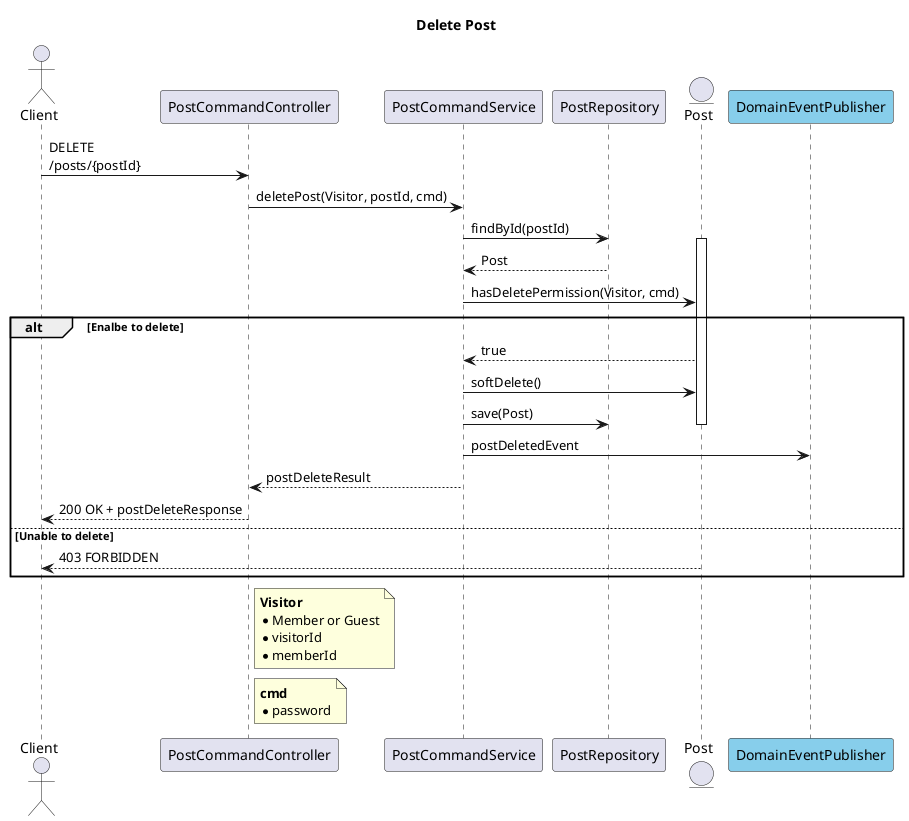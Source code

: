 @startuml deletePostSeq
title Delete Post

actor Client
participant PostCommandController
participant PostCommandService
participant PostRepository
entity      Post
participant DomainEventPublisher #skyblue

Client -> PostCommandController : DELETE\n/posts/{postId}
'--- Controller
PostCommandController -> PostCommandService : deletePost(Visitor, postId, cmd)
'--- Service
PostCommandService -> PostRepository : findById(postId)
'--- Repository
activate Post
PostRepository --> PostCommandService : Post
PostCommandService -> Post : hasDeletePermission(Visitor, cmd)

alt Enalbe to delete
Post --> PostCommandService : true
PostCommandService -> Post : softDelete()
PostCommandService -> PostRepository : save(Post)
deactivate Post
'--- Event
PostCommandService -> DomainEventPublisher : postDeletedEvent
'--- Response
PostCommandService --> PostCommandController : postDeleteResult
PostCommandController --> Client :  200 OK + postDeleteResponse
else Unable to delete
Post --> Client : 403 FORBIDDEN
end


note right of PostCommandController
<b>Visitor</b>
* Member or Guest
* visitorId
* memberId
end note
note right of PostCommandController
<b>cmd</b>
* password
end note

'!include ../../../eventHandling/boardContext/commentAggregate/postDeletedHandle.puml

@enduml
